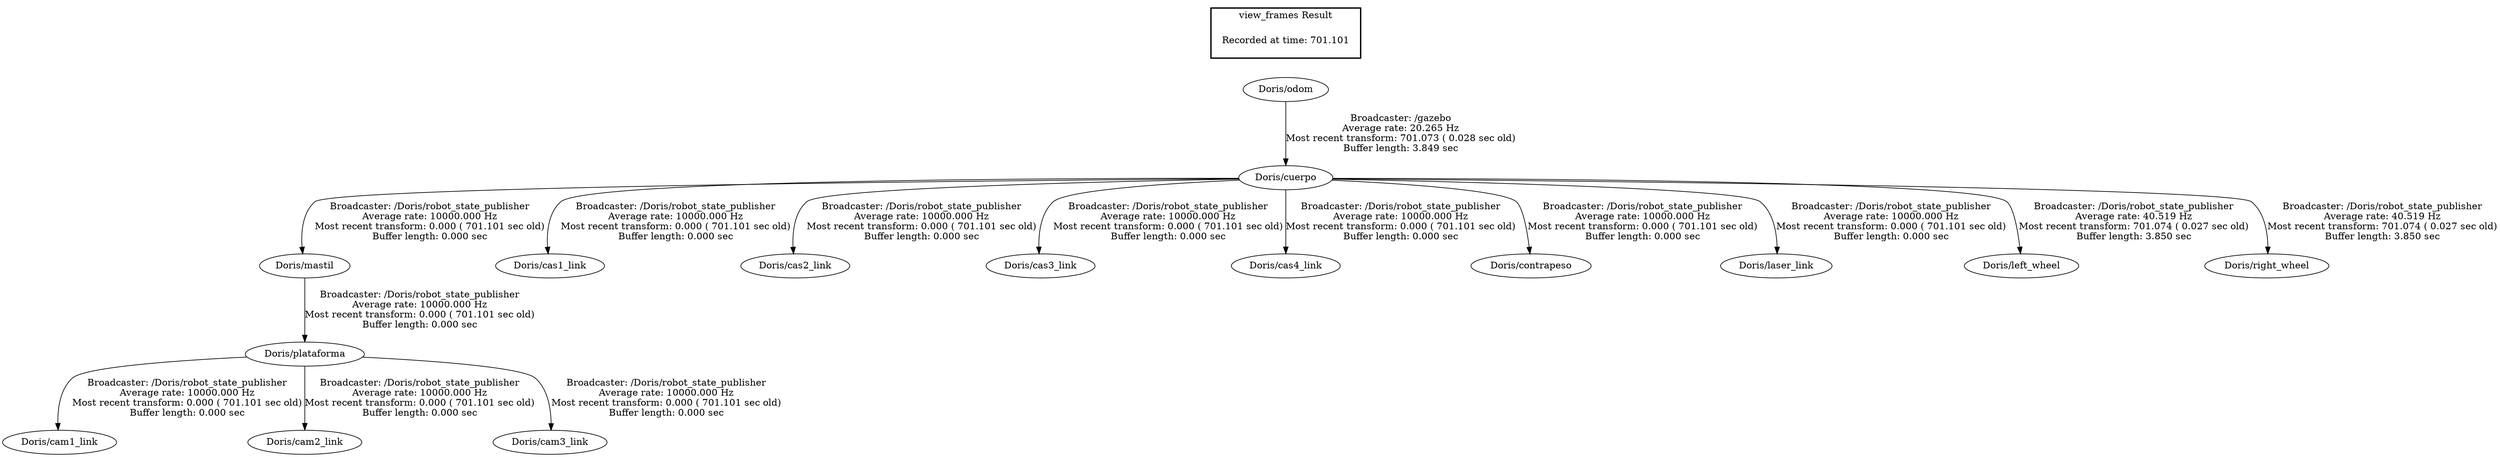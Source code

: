 digraph G {
"Doris/plataforma" -> "Doris/cam1_link"[label="Broadcaster: /Doris/robot_state_publisher\nAverage rate: 10000.000 Hz\nMost recent transform: 0.000 ( 701.101 sec old)\nBuffer length: 0.000 sec\n"];
"Doris/mastil" -> "Doris/plataforma"[label="Broadcaster: /Doris/robot_state_publisher\nAverage rate: 10000.000 Hz\nMost recent transform: 0.000 ( 701.101 sec old)\nBuffer length: 0.000 sec\n"];
"Doris/plataforma" -> "Doris/cam2_link"[label="Broadcaster: /Doris/robot_state_publisher\nAverage rate: 10000.000 Hz\nMost recent transform: 0.000 ( 701.101 sec old)\nBuffer length: 0.000 sec\n"];
"Doris/plataforma" -> "Doris/cam3_link"[label="Broadcaster: /Doris/robot_state_publisher\nAverage rate: 10000.000 Hz\nMost recent transform: 0.000 ( 701.101 sec old)\nBuffer length: 0.000 sec\n"];
"Doris/cuerpo" -> "Doris/cas1_link"[label="Broadcaster: /Doris/robot_state_publisher\nAverage rate: 10000.000 Hz\nMost recent transform: 0.000 ( 701.101 sec old)\nBuffer length: 0.000 sec\n"];
"Doris/odom" -> "Doris/cuerpo"[label="Broadcaster: /gazebo\nAverage rate: 20.265 Hz\nMost recent transform: 701.073 ( 0.028 sec old)\nBuffer length: 3.849 sec\n"];
"Doris/cuerpo" -> "Doris/cas2_link"[label="Broadcaster: /Doris/robot_state_publisher\nAverage rate: 10000.000 Hz\nMost recent transform: 0.000 ( 701.101 sec old)\nBuffer length: 0.000 sec\n"];
"Doris/cuerpo" -> "Doris/cas3_link"[label="Broadcaster: /Doris/robot_state_publisher\nAverage rate: 10000.000 Hz\nMost recent transform: 0.000 ( 701.101 sec old)\nBuffer length: 0.000 sec\n"];
"Doris/cuerpo" -> "Doris/cas4_link"[label="Broadcaster: /Doris/robot_state_publisher\nAverage rate: 10000.000 Hz\nMost recent transform: 0.000 ( 701.101 sec old)\nBuffer length: 0.000 sec\n"];
"Doris/cuerpo" -> "Doris/contrapeso"[label="Broadcaster: /Doris/robot_state_publisher\nAverage rate: 10000.000 Hz\nMost recent transform: 0.000 ( 701.101 sec old)\nBuffer length: 0.000 sec\n"];
"Doris/cuerpo" -> "Doris/laser_link"[label="Broadcaster: /Doris/robot_state_publisher\nAverage rate: 10000.000 Hz\nMost recent transform: 0.000 ( 701.101 sec old)\nBuffer length: 0.000 sec\n"];
"Doris/cuerpo" -> "Doris/mastil"[label="Broadcaster: /Doris/robot_state_publisher\nAverage rate: 10000.000 Hz\nMost recent transform: 0.000 ( 701.101 sec old)\nBuffer length: 0.000 sec\n"];
"Doris/cuerpo" -> "Doris/left_wheel"[label="Broadcaster: /Doris/robot_state_publisher\nAverage rate: 40.519 Hz\nMost recent transform: 701.074 ( 0.027 sec old)\nBuffer length: 3.850 sec\n"];
"Doris/cuerpo" -> "Doris/right_wheel"[label="Broadcaster: /Doris/robot_state_publisher\nAverage rate: 40.519 Hz\nMost recent transform: 701.074 ( 0.027 sec old)\nBuffer length: 3.850 sec\n"];
edge [style=invis];
 subgraph cluster_legend { style=bold; color=black; label ="view_frames Result";
"Recorded at time: 701.101"[ shape=plaintext ] ;
 }->"Doris/odom";
}